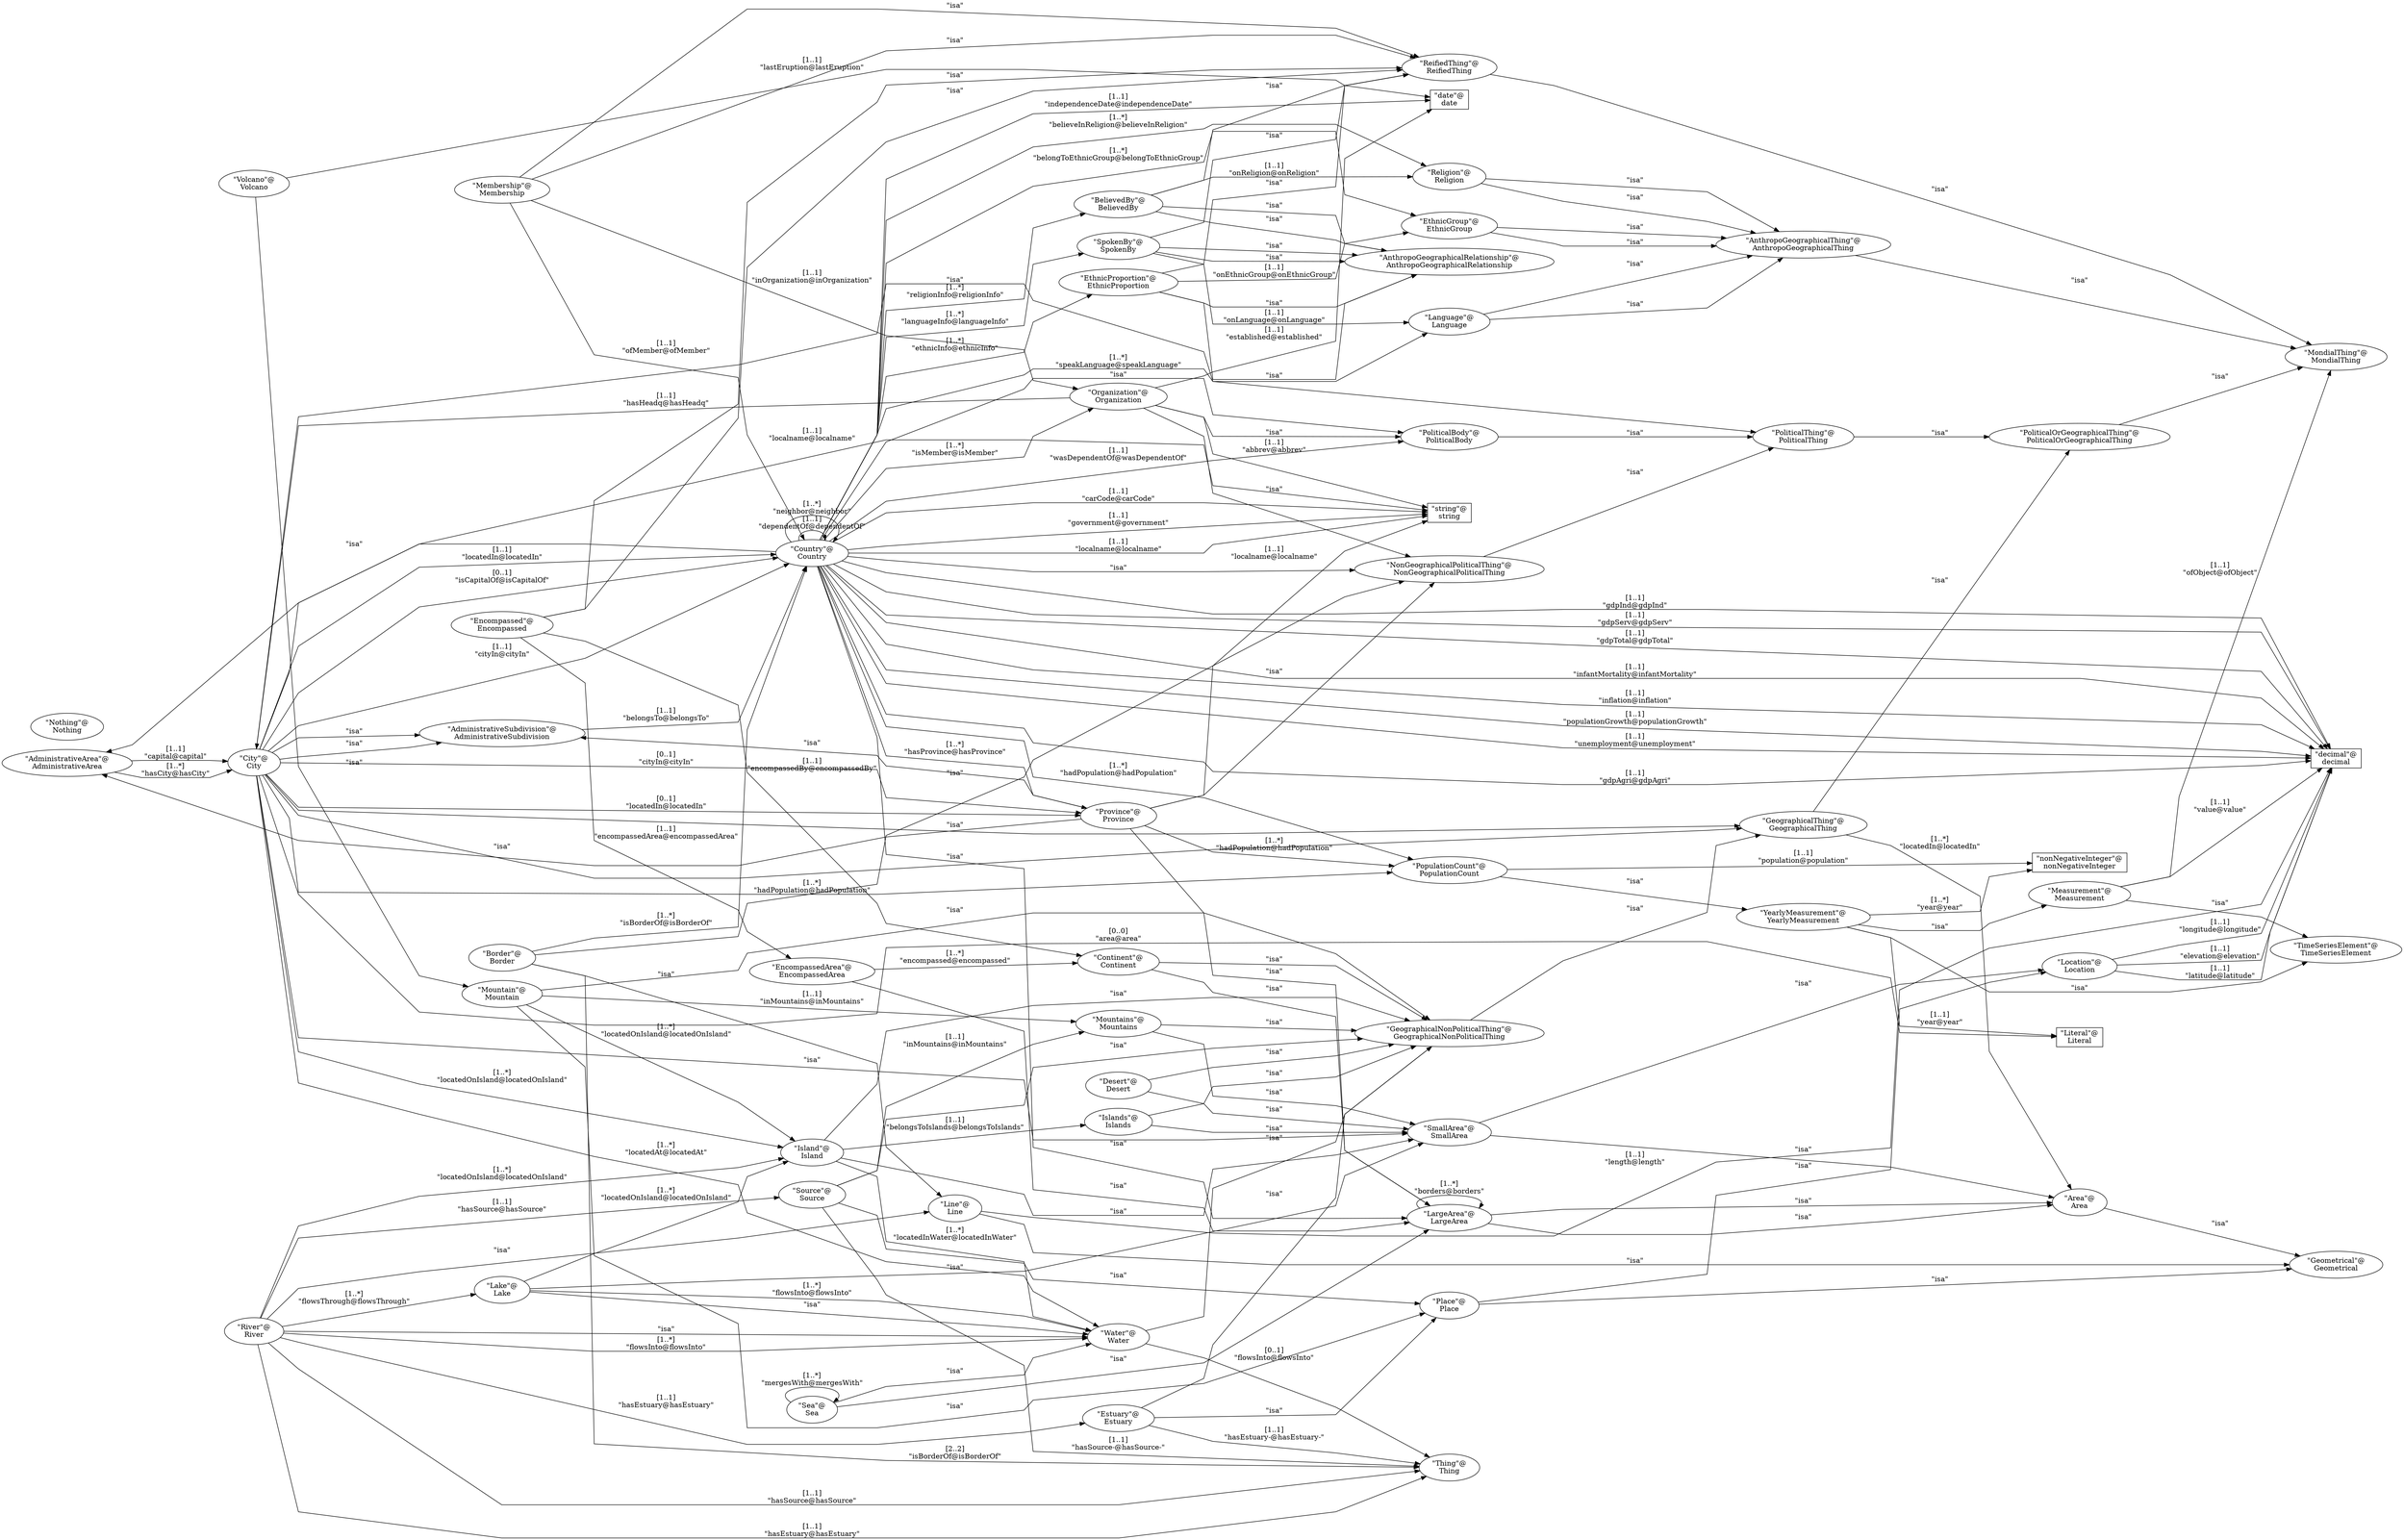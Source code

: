 digraph G {
  splines=polyline;
  rankdir=LR;
  "AdministrativeArea" [ label="\"AdministrativeArea\"@
AdministrativeArea" shape="ellipse" ];
  "AdministrativeSubdivision" [ label="\"AdministrativeSubdivision\"@
AdministrativeSubdivision" shape="ellipse" ];
  "AnthropoGeographicalRelationship" [ label="\"AnthropoGeographicalRelationship\"@
AnthropoGeographicalRelationship" shape="ellipse" ];
  "AnthropoGeographicalThing" [ label="\"AnthropoGeographicalThing\"@
AnthropoGeographicalThing" shape="ellipse" ];
  "Area" [ label="\"Area\"@
Area" shape="ellipse" ];
  "BelievedBy" [ label="\"BelievedBy\"@
BelievedBy" shape="ellipse" ];
  "Border" [ label="\"Border\"@
Border" shape="ellipse" ];
  "City" [ label="\"City\"@
City" shape="ellipse" ];
  "Continent" [ label="\"Continent\"@
Continent" shape="ellipse" ];
  "Country" [ label="\"Country\"@
Country" shape="ellipse" ];
  "Desert" [ label="\"Desert\"@
Desert" shape="ellipse" ];
  "Encompassed" [ label="\"Encompassed\"@
Encompassed" shape="ellipse" ];
  "EncompassedArea" [ label="\"EncompassedArea\"@
EncompassedArea" shape="ellipse" ];
  "Estuary" [ label="\"Estuary\"@
Estuary" shape="ellipse" ];
  "EthnicGroup" [ label="\"EthnicGroup\"@
EthnicGroup" shape="ellipse" ];
  "EthnicProportion" [ label="\"EthnicProportion\"@
EthnicProportion" shape="ellipse" ];
  "GeographicalNonPoliticalThing" [ label="\"GeographicalNonPoliticalThing\"@
GeographicalNonPoliticalThing" shape="ellipse" ];
  "GeographicalThing" [ label="\"GeographicalThing\"@
GeographicalThing" shape="ellipse" ];
  "Geometrical" [ label="\"Geometrical\"@
Geometrical" shape="ellipse" ];
  "Island" [ label="\"Island\"@
Island" shape="ellipse" ];
  "Islands" [ label="\"Islands\"@
Islands" shape="ellipse" ];
  "Lake" [ label="\"Lake\"@
Lake" shape="ellipse" ];
  "Language" [ label="\"Language\"@
Language" shape="ellipse" ];
  "LargeArea" [ label="\"LargeArea\"@
LargeArea" shape="ellipse" ];
  "Line" [ label="\"Line\"@
Line" shape="ellipse" ];
  "Location" [ label="\"Location\"@
Location" shape="ellipse" ];
  "Measurement" [ label="\"Measurement\"@
Measurement" shape="ellipse" ];
  "Membership" [ label="\"Membership\"@
Membership" shape="ellipse" ];
  "MondialThing" [ label="\"MondialThing\"@
MondialThing" shape="ellipse" ];
  "Mountain" [ label="\"Mountain\"@
Mountain" shape="ellipse" ];
  "Mountains" [ label="\"Mountains\"@
Mountains" shape="ellipse" ];
  "NonGeographicalPoliticalThing" [ label="\"NonGeographicalPoliticalThing\"@
NonGeographicalPoliticalThing" shape="ellipse" ];
  "Organization" [ label="\"Organization\"@
Organization" shape="ellipse" ];
  "Place" [ label="\"Place\"@
Place" shape="ellipse" ];
  "PoliticalBody" [ label="\"PoliticalBody\"@
PoliticalBody" shape="ellipse" ];
  "PoliticalOrGeographicalThing" [ label="\"PoliticalOrGeographicalThing\"@
PoliticalOrGeographicalThing" shape="ellipse" ];
  "PoliticalThing" [ label="\"PoliticalThing\"@
PoliticalThing" shape="ellipse" ];
  "PopulationCount" [ label="\"PopulationCount\"@
PopulationCount" shape="ellipse" ];
  "Province" [ label="\"Province\"@
Province" shape="ellipse" ];
  "ReifiedThing" [ label="\"ReifiedThing\"@
ReifiedThing" shape="ellipse" ];
  "Religion" [ label="\"Religion\"@
Religion" shape="ellipse" ];
  "River" [ label="\"River\"@
River" shape="ellipse" ];
  "Sea" [ label="\"Sea\"@
Sea" shape="ellipse" ];
  "SmallArea" [ label="\"SmallArea\"@
SmallArea" shape="ellipse" ];
  "Source" [ label="\"Source\"@
Source" shape="ellipse" ];
  "SpokenBy" [ label="\"SpokenBy\"@
SpokenBy" shape="ellipse" ];
  "TimeSeriesElement" [ label="\"TimeSeriesElement\"@
TimeSeriesElement" shape="ellipse" ];
  "Volcano" [ label="\"Volcano\"@
Volcano" shape="ellipse" ];
  "Water" [ label="\"Water\"@
Water" shape="ellipse" ];
  "YearlyMeasurement" [ label="\"YearlyMeasurement\"@
YearlyMeasurement" shape="ellipse" ];
  "Nothing" [ label="\"Nothing\"@
Nothing" shape="ellipse" ];
  "Thing" [ label="\"Thing\"@
Thing" shape="ellipse" ];
  "string" [ label="\"string\"@
string" shape="box" ];
  "decimal" [ label="\"decimal\"@
decimal" shape="box" ];
  "date" [ label="\"date\"@
date" shape="box" ];
  "nonNegativeInteger" [ label="\"nonNegativeInteger\"@
nonNegativeInteger" shape="box" ];
  "Literal" [ label="\"Literal\"@
Literal" shape="box" ];
  "Border" -> "Line" [ label="\"isa\"" style="solid" ];
  "City" -> "SmallArea" [ label="\"isa\"" style="solid" ];
  "Continent" -> "LargeArea" [ label="\"isa\"" style="solid" ];
  "PopulationCount" -> "YearlyMeasurement" [ label="\"isa\"" style="solid" ];
  "YearlyMeasurement" -> "Measurement" [ label="\"isa\"" style="solid" ];
  "EthnicGroup" -> "AnthropoGeographicalThing" [ label="\"isa\"" style="solid" ];
  "Province" -> "LargeArea" [ label="\"isa\"" style="solid" ];
  "City" -> "GeographicalThing" [ label="\"isa\"" style="solid" ];
  "River" -> "Line" [ label="\"isa\"" style="solid" ];
  "Volcano" -> "Mountain" [ label="\"isa\"" style="solid" ];
  "SpokenBy" -> "AnthropoGeographicalRelationship" [ label="\"isa\"" style="solid" ];
  "Membership" -> "ReifiedThing" [ label="\"isa\"" style="solid" ];
  "Estuary" -> "Place" [ label="\"isa\"" style="solid" ];
  "Island" -> "SmallArea" [ label="\"isa\"" style="solid" ];
  "Mountain" -> "Place" [ label="\"isa\"" style="solid" ];
  "Encompassed" -> "ReifiedThing" [ label="\"isa\"" style="solid" ];
  "LargeArea" -> "Area" [ label="\"isa\"" style="solid" ];
  "YearlyMeasurement" -> "TimeSeriesElement" [ label="\"isa\"" style="solid" ];
  "Desert" -> "SmallArea" [ label="\"isa\"" style="solid" ];
  "Language" -> "AnthropoGeographicalThing" [ label="\"isa\"" style="solid" ];
  "Sea" -> "LargeArea" [ label="\"isa\"" style="solid" ];
  "Religion" -> "AnthropoGeographicalThing" [ label="\"isa\"" style="solid" ];
  "Islands" -> "SmallArea" [ label="\"isa\"" style="solid" ];
  "Lake" -> "SmallArea" [ label="\"isa\"" style="solid" ];
  "Country" -> "LargeArea" [ label="\"isa\"" style="solid" ];
  "EthnicProportion" -> "AnthropoGeographicalRelationship" [ label="\"isa\"" style="solid" ];
  "Source" -> "Place" [ label="\"isa\"" style="solid" ];
  "Measurement" -> "TimeSeriesElement" [ label="\"isa\"" style="solid" ];
  "BelievedBy" -> "AnthropoGeographicalRelationship" [ label="\"isa\"" style="solid" ];
  "Mountains" -> "SmallArea" [ label="\"isa\"" style="solid" ];
  "PoliticalBody" -> "PoliticalThing" [ label="\"isa\"" style="solid" ];
  "City" -> "AdministrativeSubdivision" [ label="\"isa\"" style="solid" ];
  "Area" -> "Geometrical" [ label="\"isa\"" style="solid" ];
  "Line" -> "Geometrical" [ label="\"isa\"" style="solid" ];
  "Place" -> "Geometrical" [ label="\"isa\"" style="solid" ];
  "EncompassedArea" -> "LargeArea" [ label="\"isa\"" style="solid" ];
  "GeographicalThing" -> "PoliticalOrGeographicalThing" [ label="\"isa\"" style="solid" ];
  "PoliticalThing" -> "PoliticalOrGeographicalThing" [ label="\"isa\"" style="solid" ];
  "Border" -> "NonGeographicalPoliticalThing" [ label="\"isa\"" style="solid" ];
  "Country" -> "NonGeographicalPoliticalThing" [ label="\"isa\"" style="solid" ];
  "Organization" -> "NonGeographicalPoliticalThing" [ label="\"isa\"" style="solid" ];
  "Province" -> "NonGeographicalPoliticalThing" [ label="\"isa\"" style="solid" ];
  "City" -> "PoliticalThing" [ label="\"isa\"" style="solid" ];
  "NonGeographicalPoliticalThing" -> "PoliticalThing" [ label="\"isa\"" style="solid" ];
  "EthnicGroup" -> "AnthropoGeographicalThing" [ label="\"isa\"" style="solid" ];
  "Language" -> "AnthropoGeographicalThing" [ label="\"isa\"" style="solid" ];
  "Religion" -> "AnthropoGeographicalThing" [ label="\"isa\"" style="solid" ];
  "LargeArea" -> "Area" [ label="\"isa\"" style="solid" ];
  "SmallArea" -> "Area" [ label="\"isa\"" style="solid" ];
  "BelievedBy" -> "AnthropoGeographicalRelationship" [ label="\"isa\"" style="solid" ];
  "EthnicProportion" -> "AnthropoGeographicalRelationship" [ label="\"isa\"" style="solid" ];
  "SpokenBy" -> "AnthropoGeographicalRelationship" [ label="\"isa\"" style="solid" ];
  "Lake" -> "Water" [ label="\"isa\"" style="solid" ];
  "River" -> "Water" [ label="\"isa\"" style="solid" ];
  "Sea" -> "Water" [ label="\"isa\"" style="solid" ];
  "Country" -> "AdministrativeArea" [ label="\"isa\"" style="solid" ];
  "Province" -> "AdministrativeArea" [ label="\"isa\"" style="solid" ];
  "Continent" -> "GeographicalNonPoliticalThing" [ label="\"isa\"" style="solid" ];
  "Desert" -> "GeographicalNonPoliticalThing" [ label="\"isa\"" style="solid" ];
  "Estuary" -> "GeographicalNonPoliticalThing" [ label="\"isa\"" style="solid" ];
  "Island" -> "GeographicalNonPoliticalThing" [ label="\"isa\"" style="solid" ];
  "Islands" -> "GeographicalNonPoliticalThing" [ label="\"isa\"" style="solid" ];
  "Mountain" -> "GeographicalNonPoliticalThing" [ label="\"isa\"" style="solid" ];
  "Mountains" -> "GeographicalNonPoliticalThing" [ label="\"isa\"" style="solid" ];
  "Source" -> "GeographicalNonPoliticalThing" [ label="\"isa\"" style="solid" ];
  "Water" -> "GeographicalNonPoliticalThing" [ label="\"isa\"" style="solid" ];
  "Place" -> "Location" [ label="\"isa\"" style="solid" ];
  "SmallArea" -> "Location" [ label="\"isa\"" style="solid" ];
  "City" -> "GeographicalThing" [ label="\"isa\"" style="solid" ];
  "GeographicalNonPoliticalThing" -> "GeographicalThing" [ label="\"isa\"" style="solid" ];
  "BelievedBy" -> "ReifiedThing" [ label="\"isa\"" style="solid" ];
  "Encompassed" -> "ReifiedThing" [ label="\"isa\"" style="solid" ];
  "EthnicProportion" -> "ReifiedThing" [ label="\"isa\"" style="solid" ];
  "Membership" -> "ReifiedThing" [ label="\"isa\"" style="solid" ];
  "SpokenBy" -> "ReifiedThing" [ label="\"isa\"" style="solid" ];
  "AnthropoGeographicalThing" -> "MondialThing" [ label="\"isa\"" style="solid" ];
  "PoliticalOrGeographicalThing" -> "MondialThing" [ label="\"isa\"" style="solid" ];
  "ReifiedThing" -> "MondialThing" [ label="\"isa\"" style="solid" ];
  "City" -> "AdministrativeSubdivision" [ label="\"isa\"" style="solid" ];
  "Province" -> "AdministrativeSubdivision" [ label="\"isa\"" style="solid" ];
  "Country" -> "PoliticalBody" [ label="\"isa\"" style="solid" ];
  "Organization" -> "PoliticalBody" [ label="\"isa\"" style="solid" ];
  "Country" -> "Religion" [ label="[1..*]
\"believeInReligion@believeInReligion\"" style="solid" ];
  "Country" -> "EthnicGroup" [ label="[1..*]
\"belongToEthnicGroup@belongToEthnicGroup\"" style="solid" ];
  "Island" -> "Islands" [ label="[1..1]
\"belongsToIslands@belongsToIslands\"" style="solid" ];
  "LargeArea" -> "LargeArea" [ label="[1..*]
\"borders@borders\"" style="solid" ];
  "AdministrativeArea" -> "City" [ label="[1..1]
\"capital@capital\"" style="solid" ];
  "Country" -> "Country" [ label="[1..1]
\"dependentOf@dependentOf\"" style="solid" ];
  "EncompassedArea" -> "Continent" [ label="[1..*]
\"encompassed@encompassed\"" style="solid" ];
  "Encompassed" -> "EncompassedArea" [ label="[1..1]
\"encompassedArea@encompassedArea\"" style="solid" ];
  "Encompassed" -> "Continent" [ label="[1..1]
\"encompassedBy@encompassedBy\"" style="solid" ];
  "Country" -> "EthnicProportion" [ label="[1..*]
\"ethnicInfo@ethnicInfo\"" style="solid" ];
  "Lake" -> "Water" [ label="[1..*]
\"flowsInto@flowsInto\"" style="solid" ];
  "River" -> "Water" [ label="[1..*]
\"flowsInto@flowsInto\"" style="solid" ];
  "River" -> "Lake" [ label="[1..*]
\"flowsThrough@flowsThrough\"" style="solid" ];
  "City" -> "PopulationCount" [ label="[1..*]
\"hadPopulation@hadPopulation\"" style="solid" ];
  "Country" -> "PopulationCount" [ label="[1..*]
\"hadPopulation@hadPopulation\"" style="solid" ];
  "Province" -> "PopulationCount" [ label="[1..*]
\"hadPopulation@hadPopulation\"" style="solid" ];
  "AdministrativeArea" -> "City" [ label="[1..*]
\"hasCity@hasCity\"" style="solid" ];
  "River" -> "Estuary" [ label="[1..1]
\"hasEstuary@hasEstuary\"" style="solid" ];
  "Organization" -> "City" [ label="[1..1]
\"hasHeadq@hasHeadq\"" style="solid" ];
  "Country" -> "Province" [ label="[1..*]
\"hasProvince@hasProvince\"" style="solid" ];
  "River" -> "Source" [ label="[1..1]
\"hasSource@hasSource\"" style="solid" ];
  "Mountain" -> "Mountains" [ label="[1..1]
\"inMountains@inMountains\"" style="solid" ];
  "Source" -> "Mountains" [ label="[1..1]
\"inMountains@inMountains\"" style="solid" ];
  "Membership" -> "Organization" [ label="[1..1]
\"inOrganization@inOrganization\"" style="solid" ];
  "Border" -> "Country" [ label="[1..*]
\"isBorderOf@isBorderOf\"" style="solid" ];
  "Country" -> "Organization" [ label="[1..*]
\"isMember@isMember\"" style="solid" ];
  "Country" -> "SpokenBy" [ label="[1..*]
\"languageInfo@languageInfo\"" style="solid" ];
  "City" -> "Water" [ label="[1..*]
\"locatedAt@locatedAt\"" style="solid" ];
  "GeographicalThing" -> "Area" [ label="[1..*]
\"locatedIn@locatedIn\"" style="solid" ];
  "Island" -> "Water" [ label="[1..*]
\"locatedInWater@locatedInWater\"" style="solid" ];
  "City" -> "Island" [ label="[1..*]
\"locatedOnIsland@locatedOnIsland\"" style="solid" ];
  "Lake" -> "Island" [ label="[1..*]
\"locatedOnIsland@locatedOnIsland\"" style="solid" ];
  "Mountain" -> "Island" [ label="[1..*]
\"locatedOnIsland@locatedOnIsland\"" style="solid" ];
  "River" -> "Island" [ label="[1..*]
\"locatedOnIsland@locatedOnIsland\"" style="solid" ];
  "Sea" -> "Sea" [ label="[1..*]
\"mergesWith@mergesWith\"" style="solid" ];
  "Country" -> "Country" [ label="[1..*]
\"neighbor@neighbor\"" style="solid" ];
  "Membership" -> "Country" [ label="[1..1]
\"ofMember@ofMember\"" style="solid" ];
  "Measurement" -> "MondialThing" [ label="[1..1]
\"ofObject@ofObject\"" style="solid" ];
  "EthnicProportion" -> "EthnicGroup" [ label="[1..1]
\"onEthnicGroup@onEthnicGroup\"" style="solid" ];
  "SpokenBy" -> "Language" [ label="[1..1]
\"onLanguage@onLanguage\"" style="solid" ];
  "BelievedBy" -> "Religion" [ label="[1..1]
\"onReligion@onReligion\"" style="solid" ];
  "Country" -> "BelievedBy" [ label="[1..*]
\"religionInfo@religionInfo\"" style="solid" ];
  "Country" -> "Language" [ label="[1..*]
\"speakLanguage@speakLanguage\"" style="solid" ];
  "Country" -> "PoliticalBody" [ label="[1..1]
\"wasDependentOf@wasDependentOf\"" style="solid" ];
  "AdministrativeSubdivision" -> "Country" [ label="[1..1]
\"belongsTo@belongsTo\"" style="solid" ];
  "City" -> "Province" [ label="[0..1]
\"locatedIn@locatedIn\"" style="solid" ];
  "River" -> "Thing" [ label="[1..1]
\"hasEstuary@hasEstuary\"" style="solid" ];
  "Border" -> "Thing" [ label="[2..2]
\"isBorderOf@isBorderOf\"" style="solid" ];
  "River" -> "Thing" [ label="[1..1]
\"hasSource@hasSource\"" style="solid" ];
  "City" -> "Country" [ label="[0..1]
\"isCapitalOf@isCapitalOf\"" style="solid" ];
  "Source" -> "Thing" [ label="[1..1]
\"hasSource-@hasSource-\"" style="solid" ];
  "City" -> "Province" [ label="[0..1]
\"cityIn@cityIn\"" style="solid" ];
  "City" -> "Country" [ label="[1..1]
\"locatedIn@locatedIn\"" style="solid" ];
  "City" -> "Country" [ label="[1..1]
\"cityIn@cityIn\"" style="solid" ];
  "Estuary" -> "Thing" [ label="[1..1]
\"hasEstuary-@hasEstuary-\"" style="solid" ];
  "Water" -> "Thing" [ label="[0..1]
\"flowsInto@flowsInto\"" style="solid" ];
  "Organization" -> "string" [ label="[1..1]
\"abbrev@abbrev\"" style="solid" ];
  "Country" -> "string" [ label="[1..1]
\"carCode@carCode\"" style="solid" ];
  "Location" -> "decimal" [ label="[1..1]
\"elevation@elevation\"" style="solid" ];
  "Organization" -> "date" [ label="[1..1]
\"established@established\"" style="solid" ];
  "Country" -> "decimal" [ label="[1..1]
\"gdpAgri@gdpAgri\"" style="solid" ];
  "Country" -> "decimal" [ label="[1..1]
\"gdpInd@gdpInd\"" style="solid" ];
  "Country" -> "decimal" [ label="[1..1]
\"gdpServ@gdpServ\"" style="solid" ];
  "Country" -> "decimal" [ label="[1..1]
\"gdpTotal@gdpTotal\"" style="solid" ];
  "Country" -> "string" [ label="[1..1]
\"government@government\"" style="solid" ];
  "Country" -> "date" [ label="[1..1]
\"independenceDate@independenceDate\"" style="solid" ];
  "Country" -> "decimal" [ label="[1..1]
\"infantMortality@infantMortality\"" style="solid" ];
  "Country" -> "decimal" [ label="[1..1]
\"inflation@inflation\"" style="solid" ];
  "Volcano" -> "date" [ label="[1..1]
\"lastEruption@lastEruption\"" style="solid" ];
  "Location" -> "decimal" [ label="[1..1]
\"latitude@latitude\"" style="solid" ];
  "Line" -> "decimal" [ label="[1..1]
\"length@length\"" style="solid" ];
  "City" -> "string" [ label="[1..1]
\"localname@localname\"" style="solid" ];
  "Country" -> "string" [ label="[1..1]
\"localname@localname\"" style="solid" ];
  "Province" -> "string" [ label="[1..1]
\"localname@localname\"" style="solid" ];
  "Location" -> "decimal" [ label="[1..1]
\"longitude@longitude\"" style="solid" ];
  "PopulationCount" -> "nonNegativeInteger" [ label="[1..1]
\"population@population\"" style="solid" ];
  "Country" -> "decimal" [ label="[1..1]
\"populationGrowth@populationGrowth\"" style="solid" ];
  "Country" -> "decimal" [ label="[1..1]
\"unemployment@unemployment\"" style="solid" ];
  "Measurement" -> "decimal" [ label="[1..1]
\"value@value\"" style="solid" ];
  "YearlyMeasurement" -> "nonNegativeInteger" [ label="[1..*]
\"year@year\"" style="solid" ];
  "City" -> "Literal" [ label="[0..0]
\"area@area\"" style="solid" ];
  "YearlyMeasurement" -> "Literal" [ label="[1..1]
\"year@year\"" style="solid" ];
}
